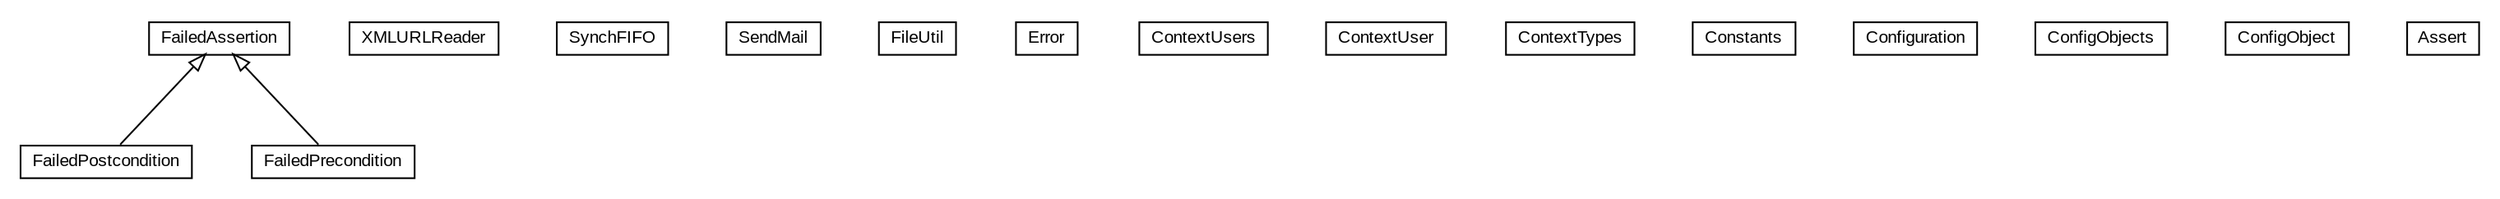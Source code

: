 #!/usr/local/bin/dot
#
# Class diagram 
# Generated by UMLGraph version 5.3 (http://www.umlgraph.org/)
#

digraph G {
	edge [fontname="arial",fontsize=10,labelfontname="arial",labelfontsize=10];
	node [fontname="arial",fontsize=10,shape=plaintext];
	nodesep=0.25;
	ranksep=0.5;
	// context.arch.util.FailedPostcondition
	c12916 [label=<<table title="context.arch.util.FailedPostcondition" border="0" cellborder="1" cellspacing="0" cellpadding="2" port="p" href="./FailedPostcondition.html">
		<tr><td><table border="0" cellspacing="0" cellpadding="1">
<tr><td align="center" balign="center"> FailedPostcondition </td></tr>
		</table></td></tr>
		</table>>, fontname="arial", fontcolor="black", fontsize=10.0];
	// context.arch.util.FailedPrecondition
	c12917 [label=<<table title="context.arch.util.FailedPrecondition" border="0" cellborder="1" cellspacing="0" cellpadding="2" port="p" href="./FailedPrecondition.html">
		<tr><td><table border="0" cellspacing="0" cellpadding="1">
<tr><td align="center" balign="center"> FailedPrecondition </td></tr>
		</table></td></tr>
		</table>>, fontname="arial", fontcolor="black", fontsize=10.0];
	// context.arch.util.FailedAssertion
	c12918 [label=<<table title="context.arch.util.FailedAssertion" border="0" cellborder="1" cellspacing="0" cellpadding="2" port="p" href="./FailedAssertion.html">
		<tr><td><table border="0" cellspacing="0" cellpadding="1">
<tr><td align="center" balign="center"> FailedAssertion </td></tr>
		</table></td></tr>
		</table>>, fontname="arial", fontcolor="black", fontsize=10.0];
	// context.arch.util.XMLURLReader
	c12919 [label=<<table title="context.arch.util.XMLURLReader" border="0" cellborder="1" cellspacing="0" cellpadding="2" port="p" href="./XMLURLReader.html">
		<tr><td><table border="0" cellspacing="0" cellpadding="1">
<tr><td align="center" balign="center"> XMLURLReader </td></tr>
		</table></td></tr>
		</table>>, fontname="arial", fontcolor="black", fontsize=10.0];
	// context.arch.util.SynchFIFO
	c12920 [label=<<table title="context.arch.util.SynchFIFO" border="0" cellborder="1" cellspacing="0" cellpadding="2" port="p" href="./SynchFIFO.html">
		<tr><td><table border="0" cellspacing="0" cellpadding="1">
<tr><td align="center" balign="center"> SynchFIFO </td></tr>
		</table></td></tr>
		</table>>, fontname="arial", fontcolor="black", fontsize=10.0];
	// context.arch.util.SendMail
	c12921 [label=<<table title="context.arch.util.SendMail" border="0" cellborder="1" cellspacing="0" cellpadding="2" port="p" href="./SendMail.html">
		<tr><td><table border="0" cellspacing="0" cellpadding="1">
<tr><td align="center" balign="center"> SendMail </td></tr>
		</table></td></tr>
		</table>>, fontname="arial", fontcolor="black", fontsize=10.0];
	// context.arch.util.FileUtil
	c12922 [label=<<table title="context.arch.util.FileUtil" border="0" cellborder="1" cellspacing="0" cellpadding="2" port="p" href="./FileUtil.html">
		<tr><td><table border="0" cellspacing="0" cellpadding="1">
<tr><td align="center" balign="center"> FileUtil </td></tr>
		</table></td></tr>
		</table>>, fontname="arial", fontcolor="black", fontsize=10.0];
	// context.arch.util.Error
	c12923 [label=<<table title="context.arch.util.Error" border="0" cellborder="1" cellspacing="0" cellpadding="2" port="p" href="./Error.html">
		<tr><td><table border="0" cellspacing="0" cellpadding="1">
<tr><td align="center" balign="center"> Error </td></tr>
		</table></td></tr>
		</table>>, fontname="arial", fontcolor="black", fontsize=10.0];
	// context.arch.util.ContextUsers
	c12924 [label=<<table title="context.arch.util.ContextUsers" border="0" cellborder="1" cellspacing="0" cellpadding="2" port="p" href="./ContextUsers.html">
		<tr><td><table border="0" cellspacing="0" cellpadding="1">
<tr><td align="center" balign="center"> ContextUsers </td></tr>
		</table></td></tr>
		</table>>, fontname="arial", fontcolor="black", fontsize=10.0];
	// context.arch.util.ContextUser
	c12925 [label=<<table title="context.arch.util.ContextUser" border="0" cellborder="1" cellspacing="0" cellpadding="2" port="p" href="./ContextUser.html">
		<tr><td><table border="0" cellspacing="0" cellpadding="1">
<tr><td align="center" balign="center"> ContextUser </td></tr>
		</table></td></tr>
		</table>>, fontname="arial", fontcolor="black", fontsize=10.0];
	// context.arch.util.ContextTypes
	c12926 [label=<<table title="context.arch.util.ContextTypes" border="0" cellborder="1" cellspacing="0" cellpadding="2" port="p" href="./ContextTypes.html">
		<tr><td><table border="0" cellspacing="0" cellpadding="1">
<tr><td align="center" balign="center"> ContextTypes </td></tr>
		</table></td></tr>
		</table>>, fontname="arial", fontcolor="black", fontsize=10.0];
	// context.arch.util.Constants
	c12927 [label=<<table title="context.arch.util.Constants" border="0" cellborder="1" cellspacing="0" cellpadding="2" port="p" href="./Constants.html">
		<tr><td><table border="0" cellspacing="0" cellpadding="1">
<tr><td align="center" balign="center"> Constants </td></tr>
		</table></td></tr>
		</table>>, fontname="arial", fontcolor="black", fontsize=10.0];
	// context.arch.util.Configuration
	c12928 [label=<<table title="context.arch.util.Configuration" border="0" cellborder="1" cellspacing="0" cellpadding="2" port="p" href="./Configuration.html">
		<tr><td><table border="0" cellspacing="0" cellpadding="1">
<tr><td align="center" balign="center"> Configuration </td></tr>
		</table></td></tr>
		</table>>, fontname="arial", fontcolor="black", fontsize=10.0];
	// context.arch.util.ConfigObjects
	c12929 [label=<<table title="context.arch.util.ConfigObjects" border="0" cellborder="1" cellspacing="0" cellpadding="2" port="p" href="./ConfigObjects.html">
		<tr><td><table border="0" cellspacing="0" cellpadding="1">
<tr><td align="center" balign="center"> ConfigObjects </td></tr>
		</table></td></tr>
		</table>>, fontname="arial", fontcolor="black", fontsize=10.0];
	// context.arch.util.ConfigObject
	c12930 [label=<<table title="context.arch.util.ConfigObject" border="0" cellborder="1" cellspacing="0" cellpadding="2" port="p" href="./ConfigObject.html">
		<tr><td><table border="0" cellspacing="0" cellpadding="1">
<tr><td align="center" balign="center"> ConfigObject </td></tr>
		</table></td></tr>
		</table>>, fontname="arial", fontcolor="black", fontsize=10.0];
	// context.arch.util.Assert
	c12931 [label=<<table title="context.arch.util.Assert" border="0" cellborder="1" cellspacing="0" cellpadding="2" port="p" href="./Assert.html">
		<tr><td><table border="0" cellspacing="0" cellpadding="1">
<tr><td align="center" balign="center"> Assert </td></tr>
		</table></td></tr>
		</table>>, fontname="arial", fontcolor="black", fontsize=10.0];
	//context.arch.util.FailedPostcondition extends context.arch.util.FailedAssertion
	c12918:p -> c12916:p [dir=back,arrowtail=empty];
	//context.arch.util.FailedPrecondition extends context.arch.util.FailedAssertion
	c12918:p -> c12917:p [dir=back,arrowtail=empty];
}

